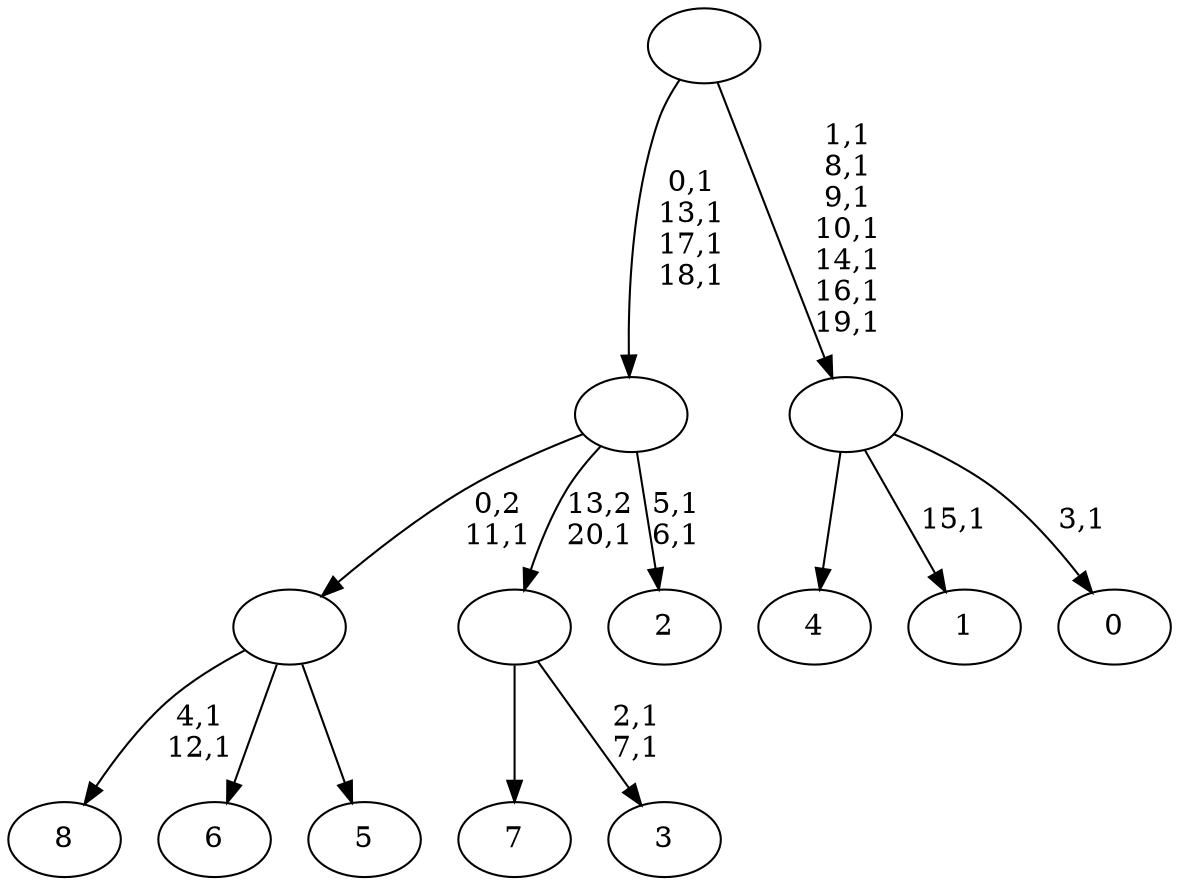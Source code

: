 digraph T {
	30 [label="8"]
	27 [label="7"]
	26 [label="6"]
	25 [label="5"]
	24 [label=""]
	23 [label="4"]
	22 [label="3"]
	19 [label=""]
	18 [label="2"]
	15 [label=""]
	11 [label="1"]
	9 [label="0"]
	7 [label=""]
	0 [label=""]
	24 -> 30 [label="4,1\n12,1"]
	24 -> 26 [label=""]
	24 -> 25 [label=""]
	19 -> 22 [label="2,1\n7,1"]
	19 -> 27 [label=""]
	15 -> 18 [label="5,1\n6,1"]
	15 -> 24 [label="0,2\n11,1"]
	15 -> 19 [label="13,2\n20,1"]
	7 -> 9 [label="3,1"]
	7 -> 11 [label="15,1"]
	7 -> 23 [label=""]
	0 -> 7 [label="1,1\n8,1\n9,1\n10,1\n14,1\n16,1\n19,1"]
	0 -> 15 [label="0,1\n13,1\n17,1\n18,1"]
}
